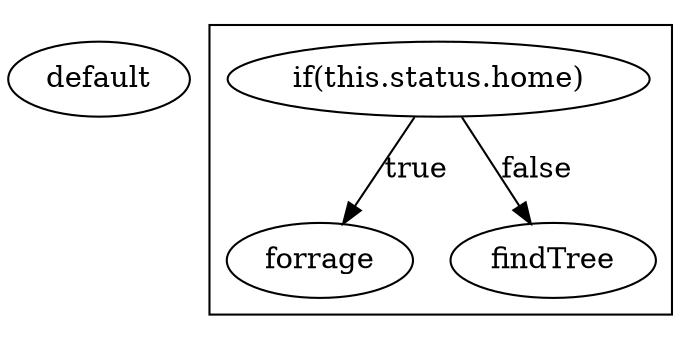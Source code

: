 digraph {

// Terminal state transition nodes
goHome[label="default", shape="ellipse"]
goForrage[label="forrage", shape="ellipse"]
goFindTree[label="findTree", shape="ellipse"]

// State clusters
subgraph clusterdefault {
	home [label="if(this.status.home)"];
	home -> goForrage [label="true"];
	home -> goFindTree [label="false"];
}

}